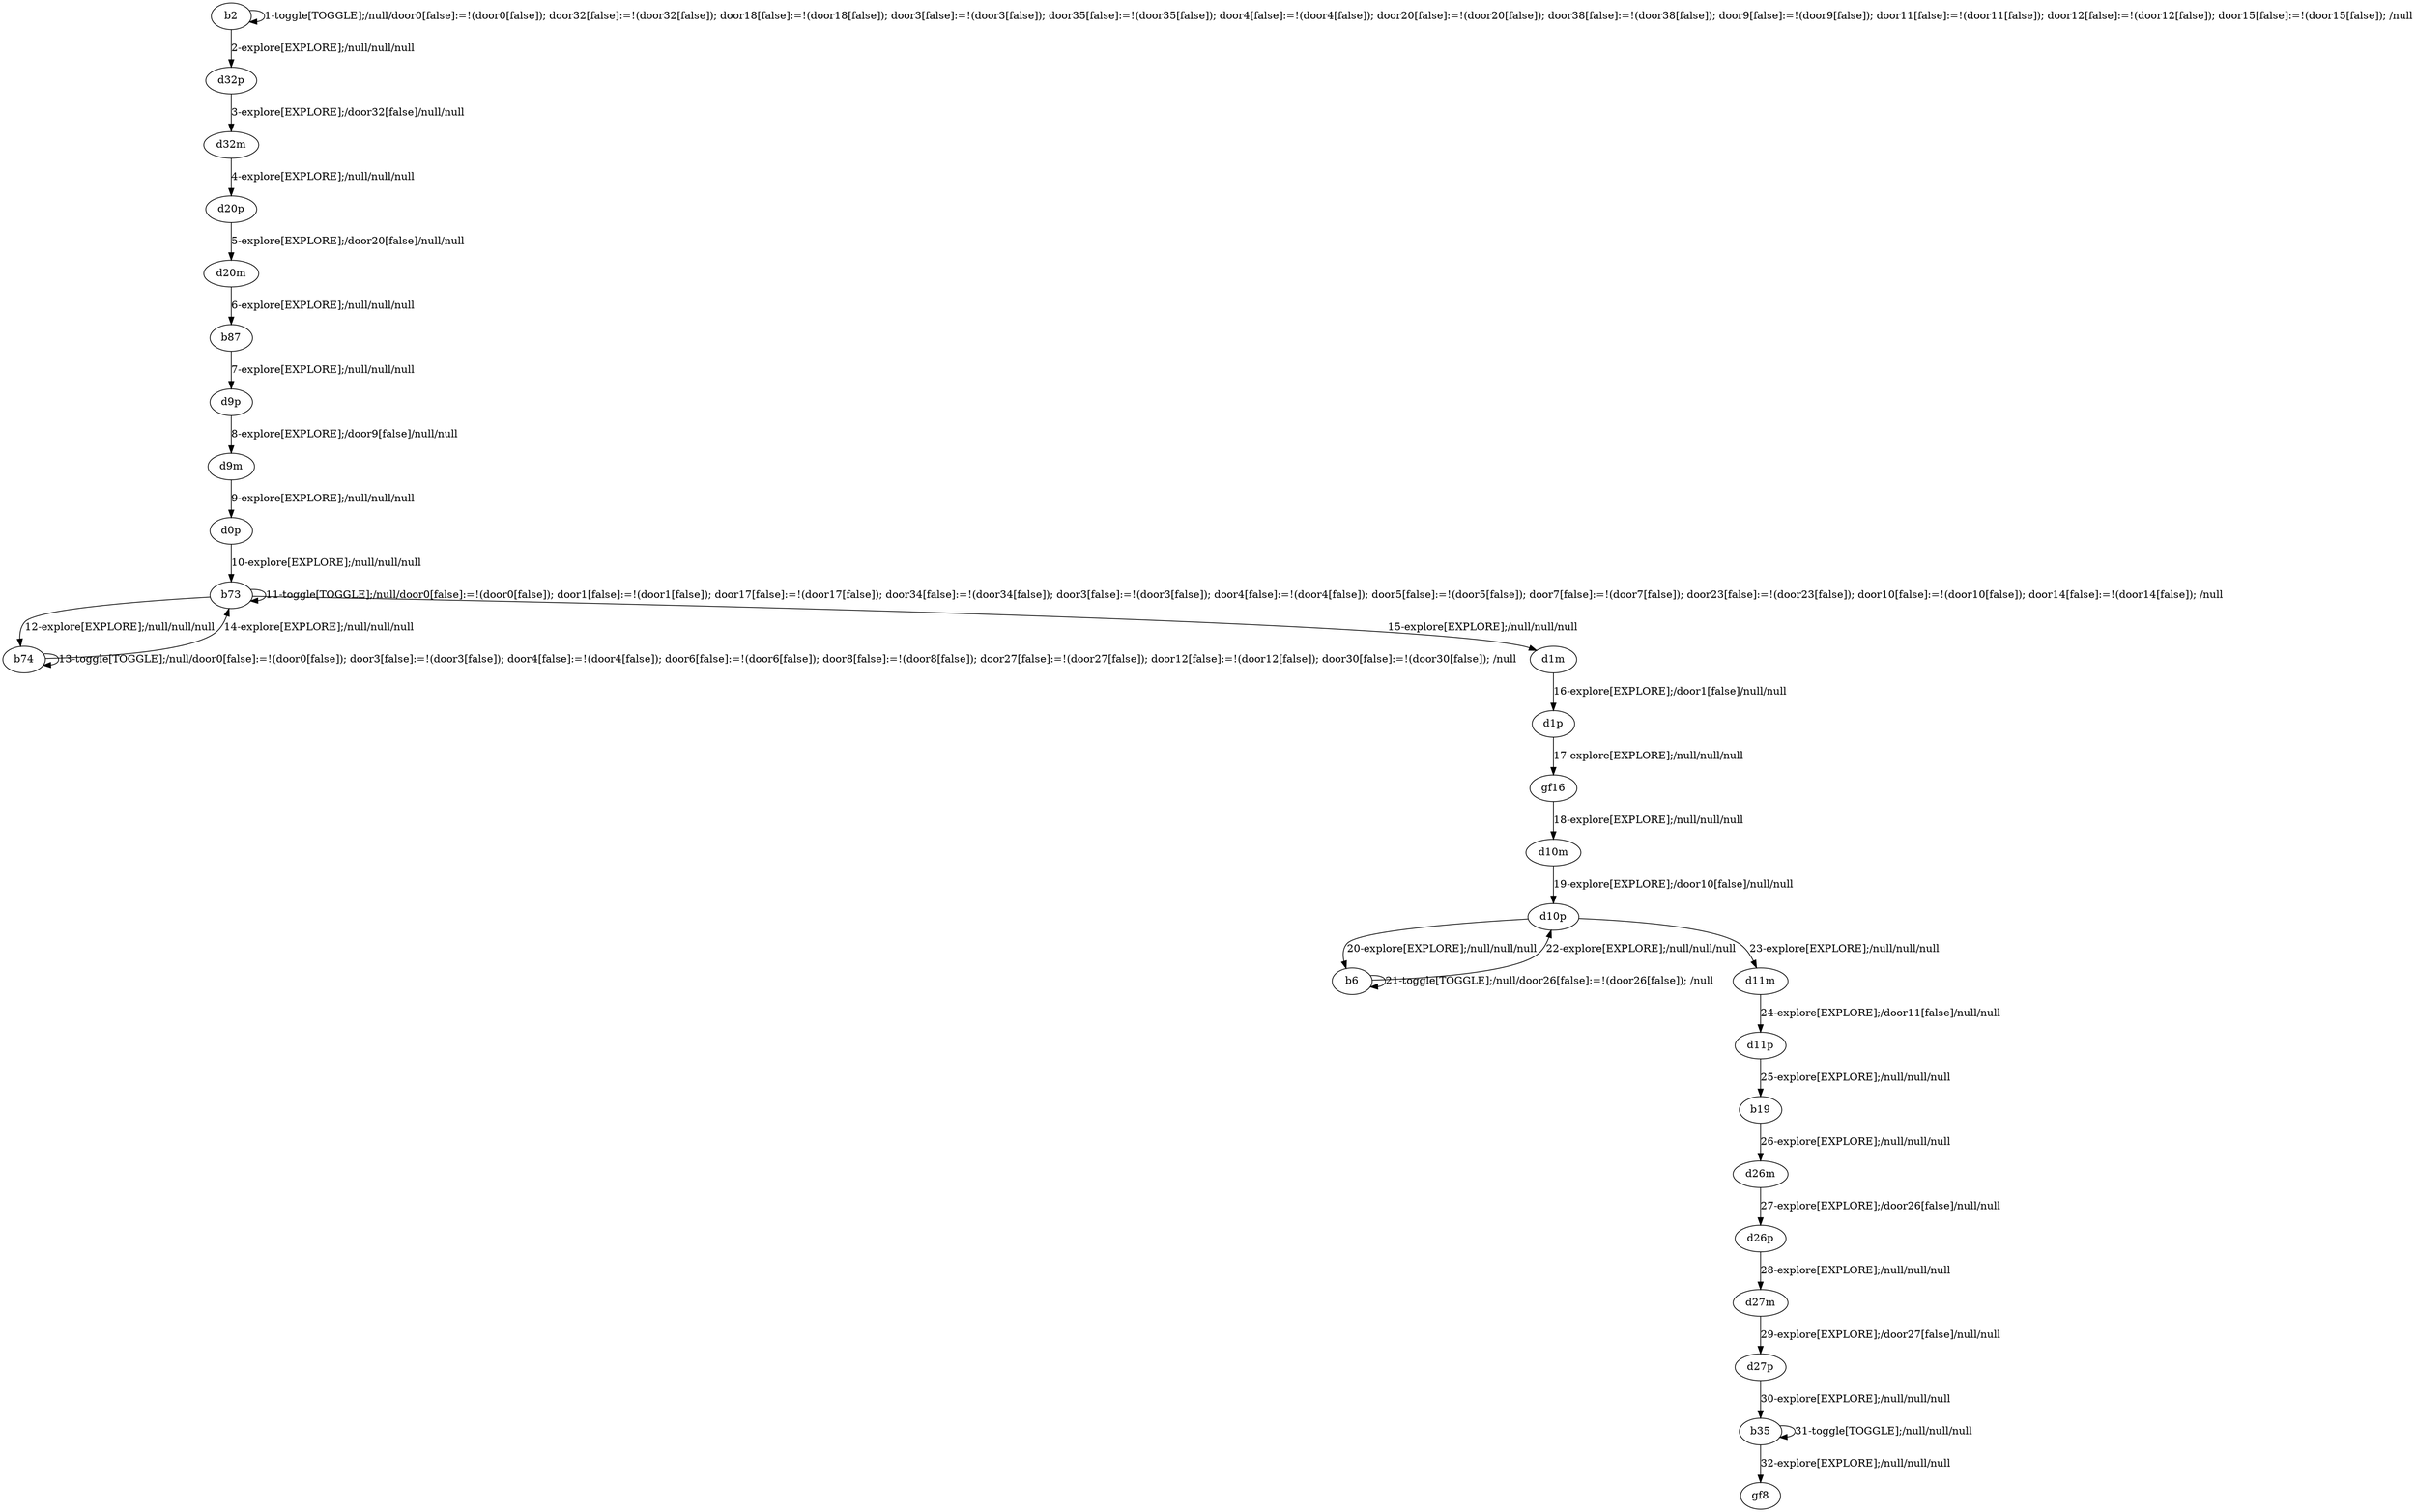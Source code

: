 # Total number of goals covered by this test: 2
# b35 --> gf8
# b35 --> b35

digraph g {
"b2" -> "b2" [label = "1-toggle[TOGGLE];/null/door0[false]:=!(door0[false]); door32[false]:=!(door32[false]); door18[false]:=!(door18[false]); door3[false]:=!(door3[false]); door35[false]:=!(door35[false]); door4[false]:=!(door4[false]); door20[false]:=!(door20[false]); door38[false]:=!(door38[false]); door9[false]:=!(door9[false]); door11[false]:=!(door11[false]); door12[false]:=!(door12[false]); door15[false]:=!(door15[false]); /null"];
"b2" -> "d32p" [label = "2-explore[EXPLORE];/null/null/null"];
"d32p" -> "d32m" [label = "3-explore[EXPLORE];/door32[false]/null/null"];
"d32m" -> "d20p" [label = "4-explore[EXPLORE];/null/null/null"];
"d20p" -> "d20m" [label = "5-explore[EXPLORE];/door20[false]/null/null"];
"d20m" -> "b87" [label = "6-explore[EXPLORE];/null/null/null"];
"b87" -> "d9p" [label = "7-explore[EXPLORE];/null/null/null"];
"d9p" -> "d9m" [label = "8-explore[EXPLORE];/door9[false]/null/null"];
"d9m" -> "d0p" [label = "9-explore[EXPLORE];/null/null/null"];
"d0p" -> "b73" [label = "10-explore[EXPLORE];/null/null/null"];
"b73" -> "b73" [label = "11-toggle[TOGGLE];/null/door0[false]:=!(door0[false]); door1[false]:=!(door1[false]); door17[false]:=!(door17[false]); door34[false]:=!(door34[false]); door3[false]:=!(door3[false]); door4[false]:=!(door4[false]); door5[false]:=!(door5[false]); door7[false]:=!(door7[false]); door23[false]:=!(door23[false]); door10[false]:=!(door10[false]); door14[false]:=!(door14[false]); /null"];
"b73" -> "b74" [label = "12-explore[EXPLORE];/null/null/null"];
"b74" -> "b74" [label = "13-toggle[TOGGLE];/null/door0[false]:=!(door0[false]); door3[false]:=!(door3[false]); door4[false]:=!(door4[false]); door6[false]:=!(door6[false]); door8[false]:=!(door8[false]); door27[false]:=!(door27[false]); door12[false]:=!(door12[false]); door30[false]:=!(door30[false]); /null"];
"b74" -> "b73" [label = "14-explore[EXPLORE];/null/null/null"];
"b73" -> "d1m" [label = "15-explore[EXPLORE];/null/null/null"];
"d1m" -> "d1p" [label = "16-explore[EXPLORE];/door1[false]/null/null"];
"d1p" -> "gf16" [label = "17-explore[EXPLORE];/null/null/null"];
"gf16" -> "d10m" [label = "18-explore[EXPLORE];/null/null/null"];
"d10m" -> "d10p" [label = "19-explore[EXPLORE];/door10[false]/null/null"];
"d10p" -> "b6" [label = "20-explore[EXPLORE];/null/null/null"];
"b6" -> "b6" [label = "21-toggle[TOGGLE];/null/door26[false]:=!(door26[false]); /null"];
"b6" -> "d10p" [label = "22-explore[EXPLORE];/null/null/null"];
"d10p" -> "d11m" [label = "23-explore[EXPLORE];/null/null/null"];
"d11m" -> "d11p" [label = "24-explore[EXPLORE];/door11[false]/null/null"];
"d11p" -> "b19" [label = "25-explore[EXPLORE];/null/null/null"];
"b19" -> "d26m" [label = "26-explore[EXPLORE];/null/null/null"];
"d26m" -> "d26p" [label = "27-explore[EXPLORE];/door26[false]/null/null"];
"d26p" -> "d27m" [label = "28-explore[EXPLORE];/null/null/null"];
"d27m" -> "d27p" [label = "29-explore[EXPLORE];/door27[false]/null/null"];
"d27p" -> "b35" [label = "30-explore[EXPLORE];/null/null/null"];
"b35" -> "b35" [label = "31-toggle[TOGGLE];/null/null/null"];
"b35" -> "gf8" [label = "32-explore[EXPLORE];/null/null/null"];
}